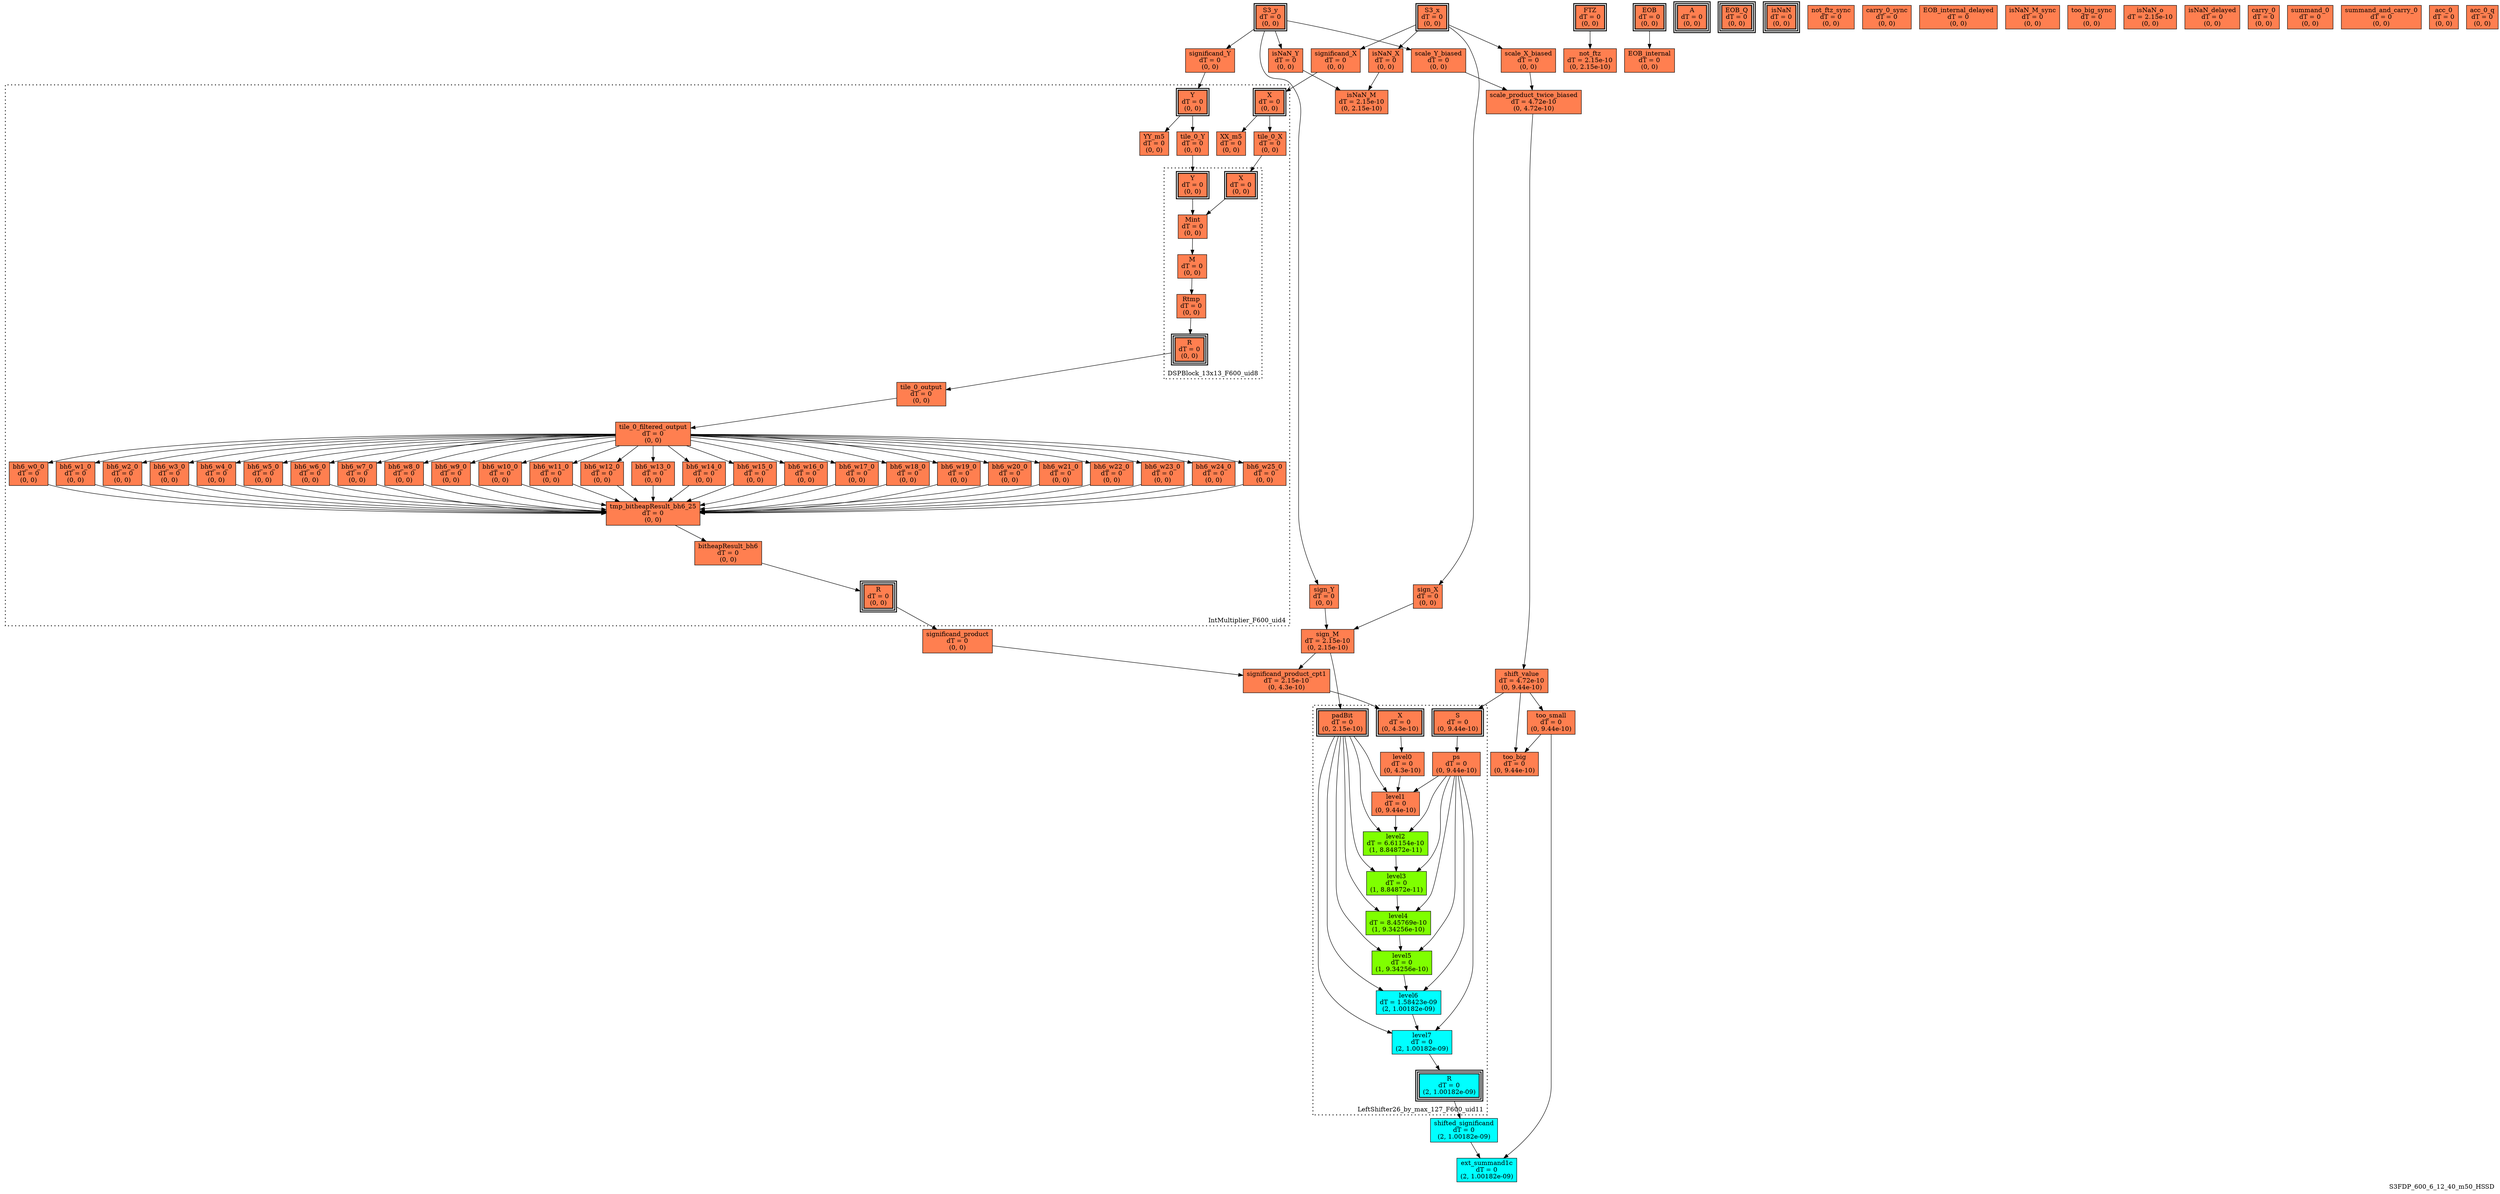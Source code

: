 digraph S3FDP_600_6_12_40_m50_HSSD
{
	//graph drawing options
	label=S3FDP_600_6_12_40_m50_HSSD;
	labelloc=bottom;
	labeljust=right;
	ratio=auto;
	nodesep=0.25;
	ranksep=0.5;

	//input/output signals of operator S3FDP_600_6_12_40_m50_HSSD
	S3_x__S3FDP_600_6_12_40_m50_HSSD [ label="S3_x\ndT = 0\n(0, 0)", shape=box, color=black, style="bold, filled", fillcolor=coral, peripheries=2 ];
	S3_y__S3FDP_600_6_12_40_m50_HSSD [ label="S3_y\ndT = 0\n(0, 0)", shape=box, color=black, style="bold, filled", fillcolor=coral, peripheries=2 ];
	FTZ__S3FDP_600_6_12_40_m50_HSSD [ label="FTZ\ndT = 0\n(0, 0)", shape=box, color=black, style="bold, filled", fillcolor=coral, peripheries=2 ];
	EOB__S3FDP_600_6_12_40_m50_HSSD [ label="EOB\ndT = 0\n(0, 0)", shape=box, color=black, style="bold, filled", fillcolor=coral, peripheries=2 ];
	A__S3FDP_600_6_12_40_m50_HSSD [ label="A\ndT = 0\n(0, 0)", shape=box, color=black, style="bold, filled", fillcolor=coral, peripheries=3 ];
	EOB_Q__S3FDP_600_6_12_40_m50_HSSD [ label="EOB_Q\ndT = 0\n(0, 0)", shape=box, color=black, style="bold, filled", fillcolor=coral, peripheries=3 ];
	isNaN__S3FDP_600_6_12_40_m50_HSSD [ label="isNaN\ndT = 0\n(0, 0)", shape=box, color=black, style="bold, filled", fillcolor=coral, peripheries=3 ];
	{rank=same S3_x__S3FDP_600_6_12_40_m50_HSSD, S3_y__S3FDP_600_6_12_40_m50_HSSD, FTZ__S3FDP_600_6_12_40_m50_HSSD, EOB__S3FDP_600_6_12_40_m50_HSSD};
	{rank=same A__S3FDP_600_6_12_40_m50_HSSD, EOB_Q__S3FDP_600_6_12_40_m50_HSSD, isNaN__S3FDP_600_6_12_40_m50_HSSD};
	//internal signals of operator S3FDP_600_6_12_40_m50_HSSD
	sign_X__S3FDP_600_6_12_40_m50_HSSD [ label="sign_X\ndT = 0\n(0, 0)", shape=box, color=black, style=filled, fillcolor=coral, peripheries=1 ];
	sign_Y__S3FDP_600_6_12_40_m50_HSSD [ label="sign_Y\ndT = 0\n(0, 0)", shape=box, color=black, style=filled, fillcolor=coral, peripheries=1 ];
	sign_M__S3FDP_600_6_12_40_m50_HSSD [ label="sign_M\ndT = 2.15e-10\n(0, 2.15e-10)", shape=box, color=black, style=filled, fillcolor=coral, peripheries=1 ];
	isNaN_X__S3FDP_600_6_12_40_m50_HSSD [ label="isNaN_X\ndT = 0\n(0, 0)", shape=box, color=black, style=filled, fillcolor=coral, peripheries=1 ];
	isNaN_Y__S3FDP_600_6_12_40_m50_HSSD [ label="isNaN_Y\ndT = 0\n(0, 0)", shape=box, color=black, style=filled, fillcolor=coral, peripheries=1 ];
	isNaN_M__S3FDP_600_6_12_40_m50_HSSD [ label="isNaN_M\ndT = 2.15e-10\n(0, 2.15e-10)", shape=box, color=black, style=filled, fillcolor=coral, peripheries=1 ];
	significand_X__S3FDP_600_6_12_40_m50_HSSD [ label="significand_X\ndT = 0\n(0, 0)", shape=box, color=black, style=filled, fillcolor=coral, peripheries=1 ];
	significand_Y__S3FDP_600_6_12_40_m50_HSSD [ label="significand_Y\ndT = 0\n(0, 0)", shape=box, color=black, style=filled, fillcolor=coral, peripheries=1 ];
	significand_product__S3FDP_600_6_12_40_m50_HSSD [ label="significand_product\ndT = 0\n(0, 0)", shape=box, color=black, style=filled, fillcolor=coral, peripheries=1 ];
	scale_X_biased__S3FDP_600_6_12_40_m50_HSSD [ label="scale_X_biased\ndT = 0\n(0, 0)", shape=box, color=black, style=filled, fillcolor=coral, peripheries=1 ];
	scale_Y_biased__S3FDP_600_6_12_40_m50_HSSD [ label="scale_Y_biased\ndT = 0\n(0, 0)", shape=box, color=black, style=filled, fillcolor=coral, peripheries=1 ];
	scale_product_twice_biased__S3FDP_600_6_12_40_m50_HSSD [ label="scale_product_twice_biased\ndT = 4.72e-10\n(0, 4.72e-10)", shape=box, color=black, style=filled, fillcolor=coral, peripheries=1 ];
	significand_product_cpt1__S3FDP_600_6_12_40_m50_HSSD [ label="significand_product_cpt1\ndT = 2.15e-10\n(0, 4.3e-10)", shape=box, color=black, style=filled, fillcolor=coral, peripheries=1 ];
	shift_value__S3FDP_600_6_12_40_m50_HSSD [ label="shift_value\ndT = 4.72e-10\n(0, 9.44e-10)", shape=box, color=black, style=filled, fillcolor=coral, peripheries=1 ];
	shifted_significand__S3FDP_600_6_12_40_m50_HSSD [ label="shifted_significand\ndT = 0\n(2, 1.00182e-09)", shape=box, color=black, style=filled, fillcolor=cyan, peripheries=1 ];
	too_small__S3FDP_600_6_12_40_m50_HSSD [ label="too_small\ndT = 0\n(0, 9.44e-10)", shape=box, color=black, style=filled, fillcolor=coral, peripheries=1 ];
	too_big__S3FDP_600_6_12_40_m50_HSSD [ label="too_big\ndT = 0\n(0, 9.44e-10)", shape=box, color=black, style=filled, fillcolor=coral, peripheries=1 ];
	ext_summand1c__S3FDP_600_6_12_40_m50_HSSD [ label="ext_summand1c\ndT = 0\n(2, 1.00182e-09)", shape=box, color=black, style=filled, fillcolor=cyan, peripheries=1 ];
	not_ftz__S3FDP_600_6_12_40_m50_HSSD [ label="not_ftz\ndT = 2.15e-10\n(0, 2.15e-10)", shape=box, color=black, style=filled, fillcolor=coral, peripheries=1 ];
	EOB_internal__S3FDP_600_6_12_40_m50_HSSD [ label="EOB_internal\ndT = 0\n(0, 0)", shape=box, color=black, style=filled, fillcolor=coral, peripheries=1 ];
	not_ftz_sync__S3FDP_600_6_12_40_m50_HSSD [ label="not_ftz_sync\ndT = 0\n(0, 0)", shape=box, color=black, style=filled, fillcolor=coral, peripheries=1 ];
	carry_0_sync__S3FDP_600_6_12_40_m50_HSSD [ label="carry_0_sync\ndT = 0\n(0, 0)", shape=box, color=black, style=filled, fillcolor=coral, peripheries=1 ];
	EOB_internal_delayed__S3FDP_600_6_12_40_m50_HSSD [ label="EOB_internal_delayed\ndT = 0\n(0, 0)", shape=box, color=black, style=filled, fillcolor=coral, peripheries=1 ];
	isNaN_M_sync__S3FDP_600_6_12_40_m50_HSSD [ label="isNaN_M_sync\ndT = 0\n(0, 0)", shape=box, color=black, style=filled, fillcolor=coral, peripheries=1 ];
	too_big_sync__S3FDP_600_6_12_40_m50_HSSD [ label="too_big_sync\ndT = 0\n(0, 0)", shape=box, color=black, style=filled, fillcolor=coral, peripheries=1 ];
	isNaN_o__S3FDP_600_6_12_40_m50_HSSD [ label="isNaN_o\ndT = 2.15e-10\n(0, 0)", shape=box, color=black, style=filled, fillcolor=coral, peripheries=1 ];
	isNaN_delayed__S3FDP_600_6_12_40_m50_HSSD [ label="isNaN_delayed\ndT = 0\n(0, 0)", shape=box, color=black, style=filled, fillcolor=coral, peripheries=1 ];
	carry_0__S3FDP_600_6_12_40_m50_HSSD [ label="carry_0\ndT = 0\n(0, 0)", shape=box, color=black, style=filled, fillcolor=coral, peripheries=1 ];
	summand_0__S3FDP_600_6_12_40_m50_HSSD [ label="summand_0\ndT = 0\n(0, 0)", shape=box, color=black, style=filled, fillcolor=coral, peripheries=1 ];
	summand_and_carry_0__S3FDP_600_6_12_40_m50_HSSD [ label="summand_and_carry_0\ndT = 0\n(0, 0)", shape=box, color=black, style=filled, fillcolor=coral, peripheries=1 ];
	acc_0__S3FDP_600_6_12_40_m50_HSSD [ label="acc_0\ndT = 0\n(0, 0)", shape=box, color=black, style=filled, fillcolor=coral, peripheries=1 ];
	acc_0_q__S3FDP_600_6_12_40_m50_HSSD [ label="acc_0_q\ndT = 0\n(0, 0)", shape=box, color=black, style=filled, fillcolor=coral, peripheries=1 ];

	//subcomponents of operator S3FDP_600_6_12_40_m50_HSSD

	subgraph cluster_IntMultiplier_F600_uid4
	{
		//graph drawing options
		label=IntMultiplier_F600_uid4;
		labelloc=bottom;
		labeljust=right;
		style="bold, dotted";
		ratio=auto;
		nodesep=0.25;
		ranksep=0.5;

		//input/output signals of operator IntMultiplier_F600_uid4
		X__IntMultiplier_F600_uid4 [ label="X\ndT = 0\n(0, 0)", shape=box, color=black, style="bold, filled", fillcolor=coral, peripheries=2 ];
		Y__IntMultiplier_F600_uid4 [ label="Y\ndT = 0\n(0, 0)", shape=box, color=black, style="bold, filled", fillcolor=coral, peripheries=2 ];
		R__IntMultiplier_F600_uid4 [ label="R\ndT = 0\n(0, 0)", shape=box, color=black, style="bold, filled", fillcolor=coral, peripheries=3 ];
		{rank=same X__IntMultiplier_F600_uid4, Y__IntMultiplier_F600_uid4};
		{rank=same R__IntMultiplier_F600_uid4};
		//internal signals of operator IntMultiplier_F600_uid4
		XX_m5__IntMultiplier_F600_uid4 [ label="XX_m5\ndT = 0\n(0, 0)", shape=box, color=black, style=filled, fillcolor=coral, peripheries=1 ];
		YY_m5__IntMultiplier_F600_uid4 [ label="YY_m5\ndT = 0\n(0, 0)", shape=box, color=black, style=filled, fillcolor=coral, peripheries=1 ];
		tile_0_X__IntMultiplier_F600_uid4 [ label="tile_0_X\ndT = 0\n(0, 0)", shape=box, color=black, style=filled, fillcolor=coral, peripheries=1 ];
		tile_0_Y__IntMultiplier_F600_uid4 [ label="tile_0_Y\ndT = 0\n(0, 0)", shape=box, color=black, style=filled, fillcolor=coral, peripheries=1 ];
		tile_0_output__IntMultiplier_F600_uid4 [ label="tile_0_output\ndT = 0\n(0, 0)", shape=box, color=black, style=filled, fillcolor=coral, peripheries=1 ];
		tile_0_filtered_output__IntMultiplier_F600_uid4 [ label="tile_0_filtered_output\ndT = 0\n(0, 0)", shape=box, color=black, style=filled, fillcolor=coral, peripheries=1 ];
		bh6_w0_0__IntMultiplier_F600_uid4 [ label="bh6_w0_0\ndT = 0\n(0, 0)", shape=box, color=black, style=filled, fillcolor=coral, peripheries=1 ];
		bh6_w1_0__IntMultiplier_F600_uid4 [ label="bh6_w1_0\ndT = 0\n(0, 0)", shape=box, color=black, style=filled, fillcolor=coral, peripheries=1 ];
		bh6_w2_0__IntMultiplier_F600_uid4 [ label="bh6_w2_0\ndT = 0\n(0, 0)", shape=box, color=black, style=filled, fillcolor=coral, peripheries=1 ];
		bh6_w3_0__IntMultiplier_F600_uid4 [ label="bh6_w3_0\ndT = 0\n(0, 0)", shape=box, color=black, style=filled, fillcolor=coral, peripheries=1 ];
		bh6_w4_0__IntMultiplier_F600_uid4 [ label="bh6_w4_0\ndT = 0\n(0, 0)", shape=box, color=black, style=filled, fillcolor=coral, peripheries=1 ];
		bh6_w5_0__IntMultiplier_F600_uid4 [ label="bh6_w5_0\ndT = 0\n(0, 0)", shape=box, color=black, style=filled, fillcolor=coral, peripheries=1 ];
		bh6_w6_0__IntMultiplier_F600_uid4 [ label="bh6_w6_0\ndT = 0\n(0, 0)", shape=box, color=black, style=filled, fillcolor=coral, peripheries=1 ];
		bh6_w7_0__IntMultiplier_F600_uid4 [ label="bh6_w7_0\ndT = 0\n(0, 0)", shape=box, color=black, style=filled, fillcolor=coral, peripheries=1 ];
		bh6_w8_0__IntMultiplier_F600_uid4 [ label="bh6_w8_0\ndT = 0\n(0, 0)", shape=box, color=black, style=filled, fillcolor=coral, peripheries=1 ];
		bh6_w9_0__IntMultiplier_F600_uid4 [ label="bh6_w9_0\ndT = 0\n(0, 0)", shape=box, color=black, style=filled, fillcolor=coral, peripheries=1 ];
		bh6_w10_0__IntMultiplier_F600_uid4 [ label="bh6_w10_0\ndT = 0\n(0, 0)", shape=box, color=black, style=filled, fillcolor=coral, peripheries=1 ];
		bh6_w11_0__IntMultiplier_F600_uid4 [ label="bh6_w11_0\ndT = 0\n(0, 0)", shape=box, color=black, style=filled, fillcolor=coral, peripheries=1 ];
		bh6_w12_0__IntMultiplier_F600_uid4 [ label="bh6_w12_0\ndT = 0\n(0, 0)", shape=box, color=black, style=filled, fillcolor=coral, peripheries=1 ];
		bh6_w13_0__IntMultiplier_F600_uid4 [ label="bh6_w13_0\ndT = 0\n(0, 0)", shape=box, color=black, style=filled, fillcolor=coral, peripheries=1 ];
		bh6_w14_0__IntMultiplier_F600_uid4 [ label="bh6_w14_0\ndT = 0\n(0, 0)", shape=box, color=black, style=filled, fillcolor=coral, peripheries=1 ];
		bh6_w15_0__IntMultiplier_F600_uid4 [ label="bh6_w15_0\ndT = 0\n(0, 0)", shape=box, color=black, style=filled, fillcolor=coral, peripheries=1 ];
		bh6_w16_0__IntMultiplier_F600_uid4 [ label="bh6_w16_0\ndT = 0\n(0, 0)", shape=box, color=black, style=filled, fillcolor=coral, peripheries=1 ];
		bh6_w17_0__IntMultiplier_F600_uid4 [ label="bh6_w17_0\ndT = 0\n(0, 0)", shape=box, color=black, style=filled, fillcolor=coral, peripheries=1 ];
		bh6_w18_0__IntMultiplier_F600_uid4 [ label="bh6_w18_0\ndT = 0\n(0, 0)", shape=box, color=black, style=filled, fillcolor=coral, peripheries=1 ];
		bh6_w19_0__IntMultiplier_F600_uid4 [ label="bh6_w19_0\ndT = 0\n(0, 0)", shape=box, color=black, style=filled, fillcolor=coral, peripheries=1 ];
		bh6_w20_0__IntMultiplier_F600_uid4 [ label="bh6_w20_0\ndT = 0\n(0, 0)", shape=box, color=black, style=filled, fillcolor=coral, peripheries=1 ];
		bh6_w21_0__IntMultiplier_F600_uid4 [ label="bh6_w21_0\ndT = 0\n(0, 0)", shape=box, color=black, style=filled, fillcolor=coral, peripheries=1 ];
		bh6_w22_0__IntMultiplier_F600_uid4 [ label="bh6_w22_0\ndT = 0\n(0, 0)", shape=box, color=black, style=filled, fillcolor=coral, peripheries=1 ];
		bh6_w23_0__IntMultiplier_F600_uid4 [ label="bh6_w23_0\ndT = 0\n(0, 0)", shape=box, color=black, style=filled, fillcolor=coral, peripheries=1 ];
		bh6_w24_0__IntMultiplier_F600_uid4 [ label="bh6_w24_0\ndT = 0\n(0, 0)", shape=box, color=black, style=filled, fillcolor=coral, peripheries=1 ];
		bh6_w25_0__IntMultiplier_F600_uid4 [ label="bh6_w25_0\ndT = 0\n(0, 0)", shape=box, color=black, style=filled, fillcolor=coral, peripheries=1 ];
		tmp_bitheapResult_bh6_25__IntMultiplier_F600_uid4 [ label="tmp_bitheapResult_bh6_25\ndT = 0\n(0, 0)", shape=box, color=black, style=filled, fillcolor=coral, peripheries=1 ];
		bitheapResult_bh6__IntMultiplier_F600_uid4 [ label="bitheapResult_bh6\ndT = 0\n(0, 0)", shape=box, color=black, style=filled, fillcolor=coral, peripheries=1 ];

		//subcomponents of operator IntMultiplier_F600_uid4

		subgraph cluster_DSPBlock_13x13_F600_uid8
		{
			//graph drawing options
			label=DSPBlock_13x13_F600_uid8;
			labelloc=bottom;
			labeljust=right;
			style="bold, dotted";
			ratio=auto;
			nodesep=0.25;
			ranksep=0.5;

			//input/output signals of operator DSPBlock_13x13_F600_uid8
			X__DSPBlock_13x13_F600_uid8 [ label="X\ndT = 0\n(0, 0)", shape=box, color=black, style="bold, filled", fillcolor=coral, peripheries=2 ];
			Y__DSPBlock_13x13_F600_uid8 [ label="Y\ndT = 0\n(0, 0)", shape=box, color=black, style="bold, filled", fillcolor=coral, peripheries=2 ];
			R__DSPBlock_13x13_F600_uid8 [ label="R\ndT = 0\n(0, 0)", shape=box, color=black, style="bold, filled", fillcolor=coral, peripheries=3 ];
			{rank=same X__DSPBlock_13x13_F600_uid8, Y__DSPBlock_13x13_F600_uid8};
			{rank=same R__DSPBlock_13x13_F600_uid8};
			//internal signals of operator DSPBlock_13x13_F600_uid8
			Mint__DSPBlock_13x13_F600_uid8 [ label="Mint\ndT = 0\n(0, 0)", shape=box, color=black, style=filled, fillcolor=coral, peripheries=1 ];
			M__DSPBlock_13x13_F600_uid8 [ label="M\ndT = 0\n(0, 0)", shape=box, color=black, style=filled, fillcolor=coral, peripheries=1 ];
			Rtmp__DSPBlock_13x13_F600_uid8 [ label="Rtmp\ndT = 0\n(0, 0)", shape=box, color=black, style=filled, fillcolor=coral, peripheries=1 ];

			//subcomponents of operator DSPBlock_13x13_F600_uid8

			//input and internal signal connections of operator DSPBlock_13x13_F600_uid8
			X__DSPBlock_13x13_F600_uid8 -> Mint__DSPBlock_13x13_F600_uid8 [ arrowhead=normal, arrowsize=1.0, arrowtail=normal, color=black, dir=forward  ];
			Y__DSPBlock_13x13_F600_uid8 -> Mint__DSPBlock_13x13_F600_uid8 [ arrowhead=normal, arrowsize=1.0, arrowtail=normal, color=black, dir=forward  ];
			Mint__DSPBlock_13x13_F600_uid8 -> M__DSPBlock_13x13_F600_uid8 [ arrowhead=normal, arrowsize=1.0, arrowtail=normal, color=black, dir=forward  ];
			M__DSPBlock_13x13_F600_uid8 -> Rtmp__DSPBlock_13x13_F600_uid8 [ arrowhead=normal, arrowsize=1.0, arrowtail=normal, color=black, dir=forward  ];
			Rtmp__DSPBlock_13x13_F600_uid8 -> R__DSPBlock_13x13_F600_uid8 [ arrowhead=normal, arrowsize=1.0, arrowtail=normal, color=black, dir=forward  ];
		}

			//output signal connections of operator DSPBlock_13x13_F600_uid8
			R__DSPBlock_13x13_F600_uid8 -> tile_0_output__IntMultiplier_F600_uid4 [ arrowhead=normal, arrowsize=1.0, arrowtail=normal, color=black, dir=forward  ];

		//input and internal signal connections of operator IntMultiplier_F600_uid4
		X__IntMultiplier_F600_uid4 -> XX_m5__IntMultiplier_F600_uid4 [ arrowhead=normal, arrowsize=1.0, arrowtail=normal, color=black, dir=forward  ];
		X__IntMultiplier_F600_uid4 -> tile_0_X__IntMultiplier_F600_uid4 [ arrowhead=normal, arrowsize=1.0, arrowtail=normal, color=black, dir=forward  ];
		Y__IntMultiplier_F600_uid4 -> YY_m5__IntMultiplier_F600_uid4 [ arrowhead=normal, arrowsize=1.0, arrowtail=normal, color=black, dir=forward  ];
		Y__IntMultiplier_F600_uid4 -> tile_0_Y__IntMultiplier_F600_uid4 [ arrowhead=normal, arrowsize=1.0, arrowtail=normal, color=black, dir=forward  ];
		tile_0_X__IntMultiplier_F600_uid4 -> X__DSPBlock_13x13_F600_uid8 [ arrowhead=normal, arrowsize=1.0, arrowtail=normal, color=black, dir=forward  ];
		tile_0_Y__IntMultiplier_F600_uid4 -> Y__DSPBlock_13x13_F600_uid8 [ arrowhead=normal, arrowsize=1.0, arrowtail=normal, color=black, dir=forward  ];
		tile_0_output__IntMultiplier_F600_uid4 -> tile_0_filtered_output__IntMultiplier_F600_uid4 [ arrowhead=normal, arrowsize=1.0, arrowtail=normal, color=black, dir=forward  ];
		tile_0_filtered_output__IntMultiplier_F600_uid4 -> bh6_w0_0__IntMultiplier_F600_uid4 [ arrowhead=normal, arrowsize=1.0, arrowtail=normal, color=black, dir=forward  ];
		tile_0_filtered_output__IntMultiplier_F600_uid4 -> bh6_w1_0__IntMultiplier_F600_uid4 [ arrowhead=normal, arrowsize=1.0, arrowtail=normal, color=black, dir=forward  ];
		tile_0_filtered_output__IntMultiplier_F600_uid4 -> bh6_w2_0__IntMultiplier_F600_uid4 [ arrowhead=normal, arrowsize=1.0, arrowtail=normal, color=black, dir=forward  ];
		tile_0_filtered_output__IntMultiplier_F600_uid4 -> bh6_w3_0__IntMultiplier_F600_uid4 [ arrowhead=normal, arrowsize=1.0, arrowtail=normal, color=black, dir=forward  ];
		tile_0_filtered_output__IntMultiplier_F600_uid4 -> bh6_w4_0__IntMultiplier_F600_uid4 [ arrowhead=normal, arrowsize=1.0, arrowtail=normal, color=black, dir=forward  ];
		tile_0_filtered_output__IntMultiplier_F600_uid4 -> bh6_w5_0__IntMultiplier_F600_uid4 [ arrowhead=normal, arrowsize=1.0, arrowtail=normal, color=black, dir=forward  ];
		tile_0_filtered_output__IntMultiplier_F600_uid4 -> bh6_w6_0__IntMultiplier_F600_uid4 [ arrowhead=normal, arrowsize=1.0, arrowtail=normal, color=black, dir=forward  ];
		tile_0_filtered_output__IntMultiplier_F600_uid4 -> bh6_w7_0__IntMultiplier_F600_uid4 [ arrowhead=normal, arrowsize=1.0, arrowtail=normal, color=black, dir=forward  ];
		tile_0_filtered_output__IntMultiplier_F600_uid4 -> bh6_w8_0__IntMultiplier_F600_uid4 [ arrowhead=normal, arrowsize=1.0, arrowtail=normal, color=black, dir=forward  ];
		tile_0_filtered_output__IntMultiplier_F600_uid4 -> bh6_w9_0__IntMultiplier_F600_uid4 [ arrowhead=normal, arrowsize=1.0, arrowtail=normal, color=black, dir=forward  ];
		tile_0_filtered_output__IntMultiplier_F600_uid4 -> bh6_w10_0__IntMultiplier_F600_uid4 [ arrowhead=normal, arrowsize=1.0, arrowtail=normal, color=black, dir=forward  ];
		tile_0_filtered_output__IntMultiplier_F600_uid4 -> bh6_w11_0__IntMultiplier_F600_uid4 [ arrowhead=normal, arrowsize=1.0, arrowtail=normal, color=black, dir=forward  ];
		tile_0_filtered_output__IntMultiplier_F600_uid4 -> bh6_w12_0__IntMultiplier_F600_uid4 [ arrowhead=normal, arrowsize=1.0, arrowtail=normal, color=black, dir=forward  ];
		tile_0_filtered_output__IntMultiplier_F600_uid4 -> bh6_w13_0__IntMultiplier_F600_uid4 [ arrowhead=normal, arrowsize=1.0, arrowtail=normal, color=black, dir=forward  ];
		tile_0_filtered_output__IntMultiplier_F600_uid4 -> bh6_w14_0__IntMultiplier_F600_uid4 [ arrowhead=normal, arrowsize=1.0, arrowtail=normal, color=black, dir=forward  ];
		tile_0_filtered_output__IntMultiplier_F600_uid4 -> bh6_w15_0__IntMultiplier_F600_uid4 [ arrowhead=normal, arrowsize=1.0, arrowtail=normal, color=black, dir=forward  ];
		tile_0_filtered_output__IntMultiplier_F600_uid4 -> bh6_w16_0__IntMultiplier_F600_uid4 [ arrowhead=normal, arrowsize=1.0, arrowtail=normal, color=black, dir=forward  ];
		tile_0_filtered_output__IntMultiplier_F600_uid4 -> bh6_w17_0__IntMultiplier_F600_uid4 [ arrowhead=normal, arrowsize=1.0, arrowtail=normal, color=black, dir=forward  ];
		tile_0_filtered_output__IntMultiplier_F600_uid4 -> bh6_w18_0__IntMultiplier_F600_uid4 [ arrowhead=normal, arrowsize=1.0, arrowtail=normal, color=black, dir=forward  ];
		tile_0_filtered_output__IntMultiplier_F600_uid4 -> bh6_w19_0__IntMultiplier_F600_uid4 [ arrowhead=normal, arrowsize=1.0, arrowtail=normal, color=black, dir=forward  ];
		tile_0_filtered_output__IntMultiplier_F600_uid4 -> bh6_w20_0__IntMultiplier_F600_uid4 [ arrowhead=normal, arrowsize=1.0, arrowtail=normal, color=black, dir=forward  ];
		tile_0_filtered_output__IntMultiplier_F600_uid4 -> bh6_w21_0__IntMultiplier_F600_uid4 [ arrowhead=normal, arrowsize=1.0, arrowtail=normal, color=black, dir=forward  ];
		tile_0_filtered_output__IntMultiplier_F600_uid4 -> bh6_w22_0__IntMultiplier_F600_uid4 [ arrowhead=normal, arrowsize=1.0, arrowtail=normal, color=black, dir=forward  ];
		tile_0_filtered_output__IntMultiplier_F600_uid4 -> bh6_w23_0__IntMultiplier_F600_uid4 [ arrowhead=normal, arrowsize=1.0, arrowtail=normal, color=black, dir=forward  ];
		tile_0_filtered_output__IntMultiplier_F600_uid4 -> bh6_w24_0__IntMultiplier_F600_uid4 [ arrowhead=normal, arrowsize=1.0, arrowtail=normal, color=black, dir=forward  ];
		tile_0_filtered_output__IntMultiplier_F600_uid4 -> bh6_w25_0__IntMultiplier_F600_uid4 [ arrowhead=normal, arrowsize=1.0, arrowtail=normal, color=black, dir=forward  ];
		bh6_w0_0__IntMultiplier_F600_uid4 -> tmp_bitheapResult_bh6_25__IntMultiplier_F600_uid4 [ arrowhead=normal, arrowsize=1.0, arrowtail=normal, color=black, dir=forward  ];
		bh6_w1_0__IntMultiplier_F600_uid4 -> tmp_bitheapResult_bh6_25__IntMultiplier_F600_uid4 [ arrowhead=normal, arrowsize=1.0, arrowtail=normal, color=black, dir=forward  ];
		bh6_w2_0__IntMultiplier_F600_uid4 -> tmp_bitheapResult_bh6_25__IntMultiplier_F600_uid4 [ arrowhead=normal, arrowsize=1.0, arrowtail=normal, color=black, dir=forward  ];
		bh6_w3_0__IntMultiplier_F600_uid4 -> tmp_bitheapResult_bh6_25__IntMultiplier_F600_uid4 [ arrowhead=normal, arrowsize=1.0, arrowtail=normal, color=black, dir=forward  ];
		bh6_w4_0__IntMultiplier_F600_uid4 -> tmp_bitheapResult_bh6_25__IntMultiplier_F600_uid4 [ arrowhead=normal, arrowsize=1.0, arrowtail=normal, color=black, dir=forward  ];
		bh6_w5_0__IntMultiplier_F600_uid4 -> tmp_bitheapResult_bh6_25__IntMultiplier_F600_uid4 [ arrowhead=normal, arrowsize=1.0, arrowtail=normal, color=black, dir=forward  ];
		bh6_w6_0__IntMultiplier_F600_uid4 -> tmp_bitheapResult_bh6_25__IntMultiplier_F600_uid4 [ arrowhead=normal, arrowsize=1.0, arrowtail=normal, color=black, dir=forward  ];
		bh6_w7_0__IntMultiplier_F600_uid4 -> tmp_bitheapResult_bh6_25__IntMultiplier_F600_uid4 [ arrowhead=normal, arrowsize=1.0, arrowtail=normal, color=black, dir=forward  ];
		bh6_w8_0__IntMultiplier_F600_uid4 -> tmp_bitheapResult_bh6_25__IntMultiplier_F600_uid4 [ arrowhead=normal, arrowsize=1.0, arrowtail=normal, color=black, dir=forward  ];
		bh6_w9_0__IntMultiplier_F600_uid4 -> tmp_bitheapResult_bh6_25__IntMultiplier_F600_uid4 [ arrowhead=normal, arrowsize=1.0, arrowtail=normal, color=black, dir=forward  ];
		bh6_w10_0__IntMultiplier_F600_uid4 -> tmp_bitheapResult_bh6_25__IntMultiplier_F600_uid4 [ arrowhead=normal, arrowsize=1.0, arrowtail=normal, color=black, dir=forward  ];
		bh6_w11_0__IntMultiplier_F600_uid4 -> tmp_bitheapResult_bh6_25__IntMultiplier_F600_uid4 [ arrowhead=normal, arrowsize=1.0, arrowtail=normal, color=black, dir=forward  ];
		bh6_w12_0__IntMultiplier_F600_uid4 -> tmp_bitheapResult_bh6_25__IntMultiplier_F600_uid4 [ arrowhead=normal, arrowsize=1.0, arrowtail=normal, color=black, dir=forward  ];
		bh6_w13_0__IntMultiplier_F600_uid4 -> tmp_bitheapResult_bh6_25__IntMultiplier_F600_uid4 [ arrowhead=normal, arrowsize=1.0, arrowtail=normal, color=black, dir=forward  ];
		bh6_w14_0__IntMultiplier_F600_uid4 -> tmp_bitheapResult_bh6_25__IntMultiplier_F600_uid4 [ arrowhead=normal, arrowsize=1.0, arrowtail=normal, color=black, dir=forward  ];
		bh6_w15_0__IntMultiplier_F600_uid4 -> tmp_bitheapResult_bh6_25__IntMultiplier_F600_uid4 [ arrowhead=normal, arrowsize=1.0, arrowtail=normal, color=black, dir=forward  ];
		bh6_w16_0__IntMultiplier_F600_uid4 -> tmp_bitheapResult_bh6_25__IntMultiplier_F600_uid4 [ arrowhead=normal, arrowsize=1.0, arrowtail=normal, color=black, dir=forward  ];
		bh6_w17_0__IntMultiplier_F600_uid4 -> tmp_bitheapResult_bh6_25__IntMultiplier_F600_uid4 [ arrowhead=normal, arrowsize=1.0, arrowtail=normal, color=black, dir=forward  ];
		bh6_w18_0__IntMultiplier_F600_uid4 -> tmp_bitheapResult_bh6_25__IntMultiplier_F600_uid4 [ arrowhead=normal, arrowsize=1.0, arrowtail=normal, color=black, dir=forward  ];
		bh6_w19_0__IntMultiplier_F600_uid4 -> tmp_bitheapResult_bh6_25__IntMultiplier_F600_uid4 [ arrowhead=normal, arrowsize=1.0, arrowtail=normal, color=black, dir=forward  ];
		bh6_w20_0__IntMultiplier_F600_uid4 -> tmp_bitheapResult_bh6_25__IntMultiplier_F600_uid4 [ arrowhead=normal, arrowsize=1.0, arrowtail=normal, color=black, dir=forward  ];
		bh6_w21_0__IntMultiplier_F600_uid4 -> tmp_bitheapResult_bh6_25__IntMultiplier_F600_uid4 [ arrowhead=normal, arrowsize=1.0, arrowtail=normal, color=black, dir=forward  ];
		bh6_w22_0__IntMultiplier_F600_uid4 -> tmp_bitheapResult_bh6_25__IntMultiplier_F600_uid4 [ arrowhead=normal, arrowsize=1.0, arrowtail=normal, color=black, dir=forward  ];
		bh6_w23_0__IntMultiplier_F600_uid4 -> tmp_bitheapResult_bh6_25__IntMultiplier_F600_uid4 [ arrowhead=normal, arrowsize=1.0, arrowtail=normal, color=black, dir=forward  ];
		bh6_w24_0__IntMultiplier_F600_uid4 -> tmp_bitheapResult_bh6_25__IntMultiplier_F600_uid4 [ arrowhead=normal, arrowsize=1.0, arrowtail=normal, color=black, dir=forward  ];
		bh6_w25_0__IntMultiplier_F600_uid4 -> tmp_bitheapResult_bh6_25__IntMultiplier_F600_uid4 [ arrowhead=normal, arrowsize=1.0, arrowtail=normal, color=black, dir=forward  ];
		tmp_bitheapResult_bh6_25__IntMultiplier_F600_uid4 -> bitheapResult_bh6__IntMultiplier_F600_uid4 [ arrowhead=normal, arrowsize=1.0, arrowtail=normal, color=black, dir=forward  ];
		bitheapResult_bh6__IntMultiplier_F600_uid4 -> R__IntMultiplier_F600_uid4 [ arrowhead=normal, arrowsize=1.0, arrowtail=normal, color=black, dir=forward  ];
	}

		//output signal connections of operator IntMultiplier_F600_uid4
		R__IntMultiplier_F600_uid4 -> significand_product__S3FDP_600_6_12_40_m50_HSSD [ arrowhead=normal, arrowsize=1.0, arrowtail=normal, color=black, dir=forward  ];

	subgraph cluster_LeftShifter26_by_max_127_F600_uid11
	{
		//graph drawing options
		label=LeftShifter26_by_max_127_F600_uid11;
		labelloc=bottom;
		labeljust=right;
		style="bold, dotted";
		ratio=auto;
		nodesep=0.25;
		ranksep=0.5;

		//input/output signals of operator LeftShifter26_by_max_127_F600_uid11
		X__LeftShifter26_by_max_127_F600_uid11 [ label="X\ndT = 0\n(0, 4.3e-10)", shape=box, color=black, style="bold, filled", fillcolor=coral, peripheries=2 ];
		S__LeftShifter26_by_max_127_F600_uid11 [ label="S\ndT = 0\n(0, 9.44e-10)", shape=box, color=black, style="bold, filled", fillcolor=coral, peripheries=2 ];
		padBit__LeftShifter26_by_max_127_F600_uid11 [ label="padBit\ndT = 0\n(0, 2.15e-10)", shape=box, color=black, style="bold, filled", fillcolor=coral, peripheries=2 ];
		R__LeftShifter26_by_max_127_F600_uid11 [ label="R\ndT = 0\n(2, 1.00182e-09)", shape=box, color=black, style="bold, filled", fillcolor=cyan, peripheries=3 ];
		{rank=same X__LeftShifter26_by_max_127_F600_uid11, S__LeftShifter26_by_max_127_F600_uid11, padBit__LeftShifter26_by_max_127_F600_uid11};
		{rank=same R__LeftShifter26_by_max_127_F600_uid11};
		//internal signals of operator LeftShifter26_by_max_127_F600_uid11
		ps__LeftShifter26_by_max_127_F600_uid11 [ label="ps\ndT = 0\n(0, 9.44e-10)", shape=box, color=black, style=filled, fillcolor=coral, peripheries=1 ];
		level0__LeftShifter26_by_max_127_F600_uid11 [ label="level0\ndT = 0\n(0, 4.3e-10)", shape=box, color=black, style=filled, fillcolor=coral, peripheries=1 ];
		level1__LeftShifter26_by_max_127_F600_uid11 [ label="level1\ndT = 0\n(0, 9.44e-10)", shape=box, color=black, style=filled, fillcolor=coral, peripheries=1 ];
		level2__LeftShifter26_by_max_127_F600_uid11 [ label="level2\ndT = 6.61154e-10\n(1, 8.84872e-11)", shape=box, color=black, style=filled, fillcolor=chartreuse, peripheries=1 ];
		level3__LeftShifter26_by_max_127_F600_uid11 [ label="level3\ndT = 0\n(1, 8.84872e-11)", shape=box, color=black, style=filled, fillcolor=chartreuse, peripheries=1 ];
		level4__LeftShifter26_by_max_127_F600_uid11 [ label="level4\ndT = 8.45769e-10\n(1, 9.34256e-10)", shape=box, color=black, style=filled, fillcolor=chartreuse, peripheries=1 ];
		level5__LeftShifter26_by_max_127_F600_uid11 [ label="level5\ndT = 0\n(1, 9.34256e-10)", shape=box, color=black, style=filled, fillcolor=chartreuse, peripheries=1 ];
		level6__LeftShifter26_by_max_127_F600_uid11 [ label="level6\ndT = 1.58423e-09\n(2, 1.00182e-09)", shape=box, color=black, style=filled, fillcolor=cyan, peripheries=1 ];
		level7__LeftShifter26_by_max_127_F600_uid11 [ label="level7\ndT = 0\n(2, 1.00182e-09)", shape=box, color=black, style=filled, fillcolor=cyan, peripheries=1 ];

		//subcomponents of operator LeftShifter26_by_max_127_F600_uid11

		//input and internal signal connections of operator LeftShifter26_by_max_127_F600_uid11
		X__LeftShifter26_by_max_127_F600_uid11 -> level0__LeftShifter26_by_max_127_F600_uid11 [ arrowhead=normal, arrowsize=1.0, arrowtail=normal, color=black, dir=forward  ];
		S__LeftShifter26_by_max_127_F600_uid11 -> ps__LeftShifter26_by_max_127_F600_uid11 [ arrowhead=normal, arrowsize=1.0, arrowtail=normal, color=black, dir=forward  ];
		padBit__LeftShifter26_by_max_127_F600_uid11 -> level1__LeftShifter26_by_max_127_F600_uid11 [ arrowhead=normal, arrowsize=1.0, arrowtail=normal, color=black, dir=forward  ];
		padBit__LeftShifter26_by_max_127_F600_uid11 -> level2__LeftShifter26_by_max_127_F600_uid11 [ arrowhead=normal, arrowsize=1.0, arrowtail=normal, color=black, dir=forward  ];
		padBit__LeftShifter26_by_max_127_F600_uid11 -> level3__LeftShifter26_by_max_127_F600_uid11 [ arrowhead=normal, arrowsize=1.0, arrowtail=normal, color=black, dir=forward  ];
		padBit__LeftShifter26_by_max_127_F600_uid11 -> level4__LeftShifter26_by_max_127_F600_uid11 [ arrowhead=normal, arrowsize=1.0, arrowtail=normal, color=black, dir=forward  ];
		padBit__LeftShifter26_by_max_127_F600_uid11 -> level5__LeftShifter26_by_max_127_F600_uid11 [ arrowhead=normal, arrowsize=1.0, arrowtail=normal, color=black, dir=forward  ];
		padBit__LeftShifter26_by_max_127_F600_uid11 -> level6__LeftShifter26_by_max_127_F600_uid11 [ arrowhead=normal, arrowsize=1.0, arrowtail=normal, color=black, dir=forward  ];
		padBit__LeftShifter26_by_max_127_F600_uid11 -> level7__LeftShifter26_by_max_127_F600_uid11 [ arrowhead=normal, arrowsize=1.0, arrowtail=normal, color=black, dir=forward  ];
		ps__LeftShifter26_by_max_127_F600_uid11 -> level1__LeftShifter26_by_max_127_F600_uid11 [ arrowhead=normal, arrowsize=1.0, arrowtail=normal, color=black, dir=forward  ];
		ps__LeftShifter26_by_max_127_F600_uid11 -> level2__LeftShifter26_by_max_127_F600_uid11 [ arrowhead=normal, arrowsize=1.0, arrowtail=normal, color=black, dir=forward  ];
		ps__LeftShifter26_by_max_127_F600_uid11 -> level3__LeftShifter26_by_max_127_F600_uid11 [ arrowhead=normal, arrowsize=1.0, arrowtail=normal, color=black, dir=forward  ];
		ps__LeftShifter26_by_max_127_F600_uid11 -> level4__LeftShifter26_by_max_127_F600_uid11 [ arrowhead=normal, arrowsize=1.0, arrowtail=normal, color=black, dir=forward  ];
		ps__LeftShifter26_by_max_127_F600_uid11 -> level5__LeftShifter26_by_max_127_F600_uid11 [ arrowhead=normal, arrowsize=1.0, arrowtail=normal, color=black, dir=forward  ];
		ps__LeftShifter26_by_max_127_F600_uid11 -> level6__LeftShifter26_by_max_127_F600_uid11 [ arrowhead=normal, arrowsize=1.0, arrowtail=normal, color=black, dir=forward  ];
		ps__LeftShifter26_by_max_127_F600_uid11 -> level7__LeftShifter26_by_max_127_F600_uid11 [ arrowhead=normal, arrowsize=1.0, arrowtail=normal, color=black, dir=forward  ];
		level0__LeftShifter26_by_max_127_F600_uid11 -> level1__LeftShifter26_by_max_127_F600_uid11 [ arrowhead=normal, arrowsize=1.0, arrowtail=normal, color=black, dir=forward  ];
		level1__LeftShifter26_by_max_127_F600_uid11 -> level2__LeftShifter26_by_max_127_F600_uid11 [ arrowhead=normal, arrowsize=1.0, arrowtail=normal, color=black, dir=forward  ];
		level2__LeftShifter26_by_max_127_F600_uid11 -> level3__LeftShifter26_by_max_127_F600_uid11 [ arrowhead=normal, arrowsize=1.0, arrowtail=normal, color=black, dir=forward  ];
		level3__LeftShifter26_by_max_127_F600_uid11 -> level4__LeftShifter26_by_max_127_F600_uid11 [ arrowhead=normal, arrowsize=1.0, arrowtail=normal, color=black, dir=forward  ];
		level4__LeftShifter26_by_max_127_F600_uid11 -> level5__LeftShifter26_by_max_127_F600_uid11 [ arrowhead=normal, arrowsize=1.0, arrowtail=normal, color=black, dir=forward  ];
		level5__LeftShifter26_by_max_127_F600_uid11 -> level6__LeftShifter26_by_max_127_F600_uid11 [ arrowhead=normal, arrowsize=1.0, arrowtail=normal, color=black, dir=forward  ];
		level6__LeftShifter26_by_max_127_F600_uid11 -> level7__LeftShifter26_by_max_127_F600_uid11 [ arrowhead=normal, arrowsize=1.0, arrowtail=normal, color=black, dir=forward  ];
		level7__LeftShifter26_by_max_127_F600_uid11 -> R__LeftShifter26_by_max_127_F600_uid11 [ arrowhead=normal, arrowsize=1.0, arrowtail=normal, color=black, dir=forward  ];
	}

		//output signal connections of operator LeftShifter26_by_max_127_F600_uid11
		R__LeftShifter26_by_max_127_F600_uid11 -> shifted_significand__S3FDP_600_6_12_40_m50_HSSD [ arrowhead=normal, arrowsize=1.0, arrowtail=normal, color=black, dir=forward  ];

	//input and internal signal connections of operator S3FDP_600_6_12_40_m50_HSSD
	S3_x__S3FDP_600_6_12_40_m50_HSSD -> sign_X__S3FDP_600_6_12_40_m50_HSSD [ arrowhead=normal, arrowsize=1.0, arrowtail=normal, color=black, dir=forward  ];
	S3_x__S3FDP_600_6_12_40_m50_HSSD -> isNaN_X__S3FDP_600_6_12_40_m50_HSSD [ arrowhead=normal, arrowsize=1.0, arrowtail=normal, color=black, dir=forward  ];
	S3_x__S3FDP_600_6_12_40_m50_HSSD -> significand_X__S3FDP_600_6_12_40_m50_HSSD [ arrowhead=normal, arrowsize=1.0, arrowtail=normal, color=black, dir=forward  ];
	S3_x__S3FDP_600_6_12_40_m50_HSSD -> scale_X_biased__S3FDP_600_6_12_40_m50_HSSD [ arrowhead=normal, arrowsize=1.0, arrowtail=normal, color=black, dir=forward  ];
	S3_y__S3FDP_600_6_12_40_m50_HSSD -> sign_Y__S3FDP_600_6_12_40_m50_HSSD [ arrowhead=normal, arrowsize=1.0, arrowtail=normal, color=black, dir=forward  ];
	S3_y__S3FDP_600_6_12_40_m50_HSSD -> isNaN_Y__S3FDP_600_6_12_40_m50_HSSD [ arrowhead=normal, arrowsize=1.0, arrowtail=normal, color=black, dir=forward  ];
	S3_y__S3FDP_600_6_12_40_m50_HSSD -> significand_Y__S3FDP_600_6_12_40_m50_HSSD [ arrowhead=normal, arrowsize=1.0, arrowtail=normal, color=black, dir=forward  ];
	S3_y__S3FDP_600_6_12_40_m50_HSSD -> scale_Y_biased__S3FDP_600_6_12_40_m50_HSSD [ arrowhead=normal, arrowsize=1.0, arrowtail=normal, color=black, dir=forward  ];
	FTZ__S3FDP_600_6_12_40_m50_HSSD -> not_ftz__S3FDP_600_6_12_40_m50_HSSD [ arrowhead=normal, arrowsize=1.0, arrowtail=normal, color=black, dir=forward  ];
	EOB__S3FDP_600_6_12_40_m50_HSSD -> EOB_internal__S3FDP_600_6_12_40_m50_HSSD [ arrowhead=normal, arrowsize=1.0, arrowtail=normal, color=black, dir=forward  ];
	sign_X__S3FDP_600_6_12_40_m50_HSSD -> sign_M__S3FDP_600_6_12_40_m50_HSSD [ arrowhead=normal, arrowsize=1.0, arrowtail=normal, color=black, dir=forward  ];
	sign_Y__S3FDP_600_6_12_40_m50_HSSD -> sign_M__S3FDP_600_6_12_40_m50_HSSD [ arrowhead=normal, arrowsize=1.0, arrowtail=normal, color=black, dir=forward  ];
	sign_M__S3FDP_600_6_12_40_m50_HSSD -> significand_product_cpt1__S3FDP_600_6_12_40_m50_HSSD [ arrowhead=normal, arrowsize=1.0, arrowtail=normal, color=black, dir=forward  ];
	sign_M__S3FDP_600_6_12_40_m50_HSSD -> padBit__LeftShifter26_by_max_127_F600_uid11 [ arrowhead=normal, arrowsize=1.0, arrowtail=normal, color=black, dir=forward  ];
	isNaN_X__S3FDP_600_6_12_40_m50_HSSD -> isNaN_M__S3FDP_600_6_12_40_m50_HSSD [ arrowhead=normal, arrowsize=1.0, arrowtail=normal, color=black, dir=forward  ];
	isNaN_Y__S3FDP_600_6_12_40_m50_HSSD -> isNaN_M__S3FDP_600_6_12_40_m50_HSSD [ arrowhead=normal, arrowsize=1.0, arrowtail=normal, color=black, dir=forward  ];
	significand_X__S3FDP_600_6_12_40_m50_HSSD -> X__IntMultiplier_F600_uid4 [ arrowhead=normal, arrowsize=1.0, arrowtail=normal, color=black, dir=forward  ];
	significand_Y__S3FDP_600_6_12_40_m50_HSSD -> Y__IntMultiplier_F600_uid4 [ arrowhead=normal, arrowsize=1.0, arrowtail=normal, color=black, dir=forward  ];
	significand_product__S3FDP_600_6_12_40_m50_HSSD -> significand_product_cpt1__S3FDP_600_6_12_40_m50_HSSD [ arrowhead=normal, arrowsize=1.0, arrowtail=normal, color=black, dir=forward  ];
	scale_X_biased__S3FDP_600_6_12_40_m50_HSSD -> scale_product_twice_biased__S3FDP_600_6_12_40_m50_HSSD [ arrowhead=normal, arrowsize=1.0, arrowtail=normal, color=black, dir=forward  ];
	scale_Y_biased__S3FDP_600_6_12_40_m50_HSSD -> scale_product_twice_biased__S3FDP_600_6_12_40_m50_HSSD [ arrowhead=normal, arrowsize=1.0, arrowtail=normal, color=black, dir=forward  ];
	scale_product_twice_biased__S3FDP_600_6_12_40_m50_HSSD -> shift_value__S3FDP_600_6_12_40_m50_HSSD [ arrowhead=normal, arrowsize=1.0, arrowtail=normal, color=black, dir=forward  ];
	significand_product_cpt1__S3FDP_600_6_12_40_m50_HSSD -> X__LeftShifter26_by_max_127_F600_uid11 [ arrowhead=normal, arrowsize=1.0, arrowtail=normal, color=black, dir=forward  ];
	shift_value__S3FDP_600_6_12_40_m50_HSSD -> S__LeftShifter26_by_max_127_F600_uid11 [ arrowhead=normal, arrowsize=1.0, arrowtail=normal, color=black, dir=forward  ];
	shift_value__S3FDP_600_6_12_40_m50_HSSD -> too_small__S3FDP_600_6_12_40_m50_HSSD [ arrowhead=normal, arrowsize=1.0, arrowtail=normal, color=black, dir=forward  ];
	shift_value__S3FDP_600_6_12_40_m50_HSSD -> too_big__S3FDP_600_6_12_40_m50_HSSD [ arrowhead=normal, arrowsize=1.0, arrowtail=normal, color=black, dir=forward  ];
	shifted_significand__S3FDP_600_6_12_40_m50_HSSD -> ext_summand1c__S3FDP_600_6_12_40_m50_HSSD [ arrowhead=normal, arrowsize=1.0, arrowtail=normal, color=black, dir=forward  ];
	too_small__S3FDP_600_6_12_40_m50_HSSD -> too_big__S3FDP_600_6_12_40_m50_HSSD [ arrowhead=normal, arrowsize=1.0, arrowtail=normal, color=black, dir=forward  ];
	too_small__S3FDP_600_6_12_40_m50_HSSD -> ext_summand1c__S3FDP_600_6_12_40_m50_HSSD [ arrowhead=normal, arrowsize=1.0, arrowtail=normal, color=black, dir=forward  ];
}

